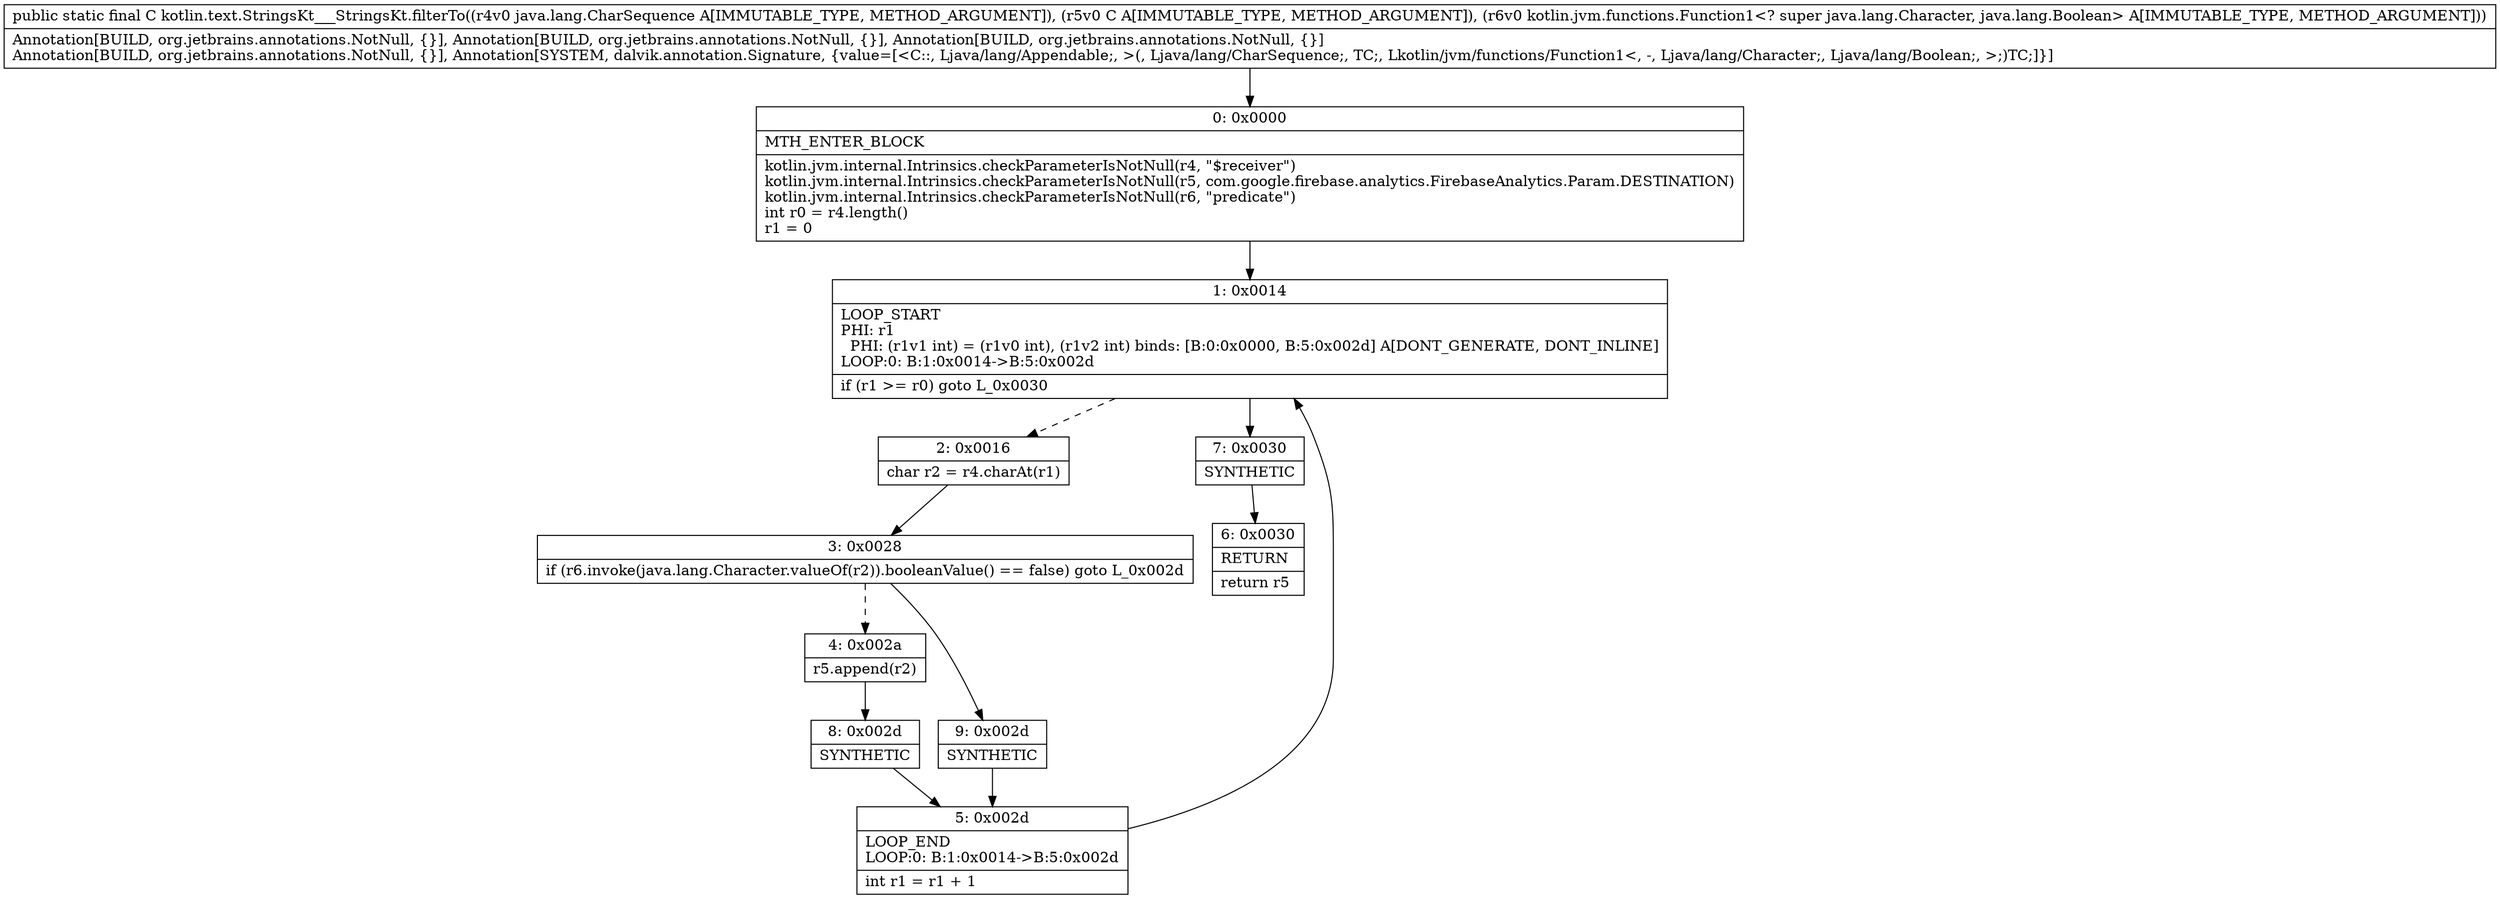 digraph "CFG forkotlin.text.StringsKt___StringsKt.filterTo(Ljava\/lang\/CharSequence;Ljava\/lang\/Appendable;Lkotlin\/jvm\/functions\/Function1;)Ljava\/lang\/Appendable;" {
Node_0 [shape=record,label="{0\:\ 0x0000|MTH_ENTER_BLOCK\l|kotlin.jvm.internal.Intrinsics.checkParameterIsNotNull(r4, \"$receiver\")\lkotlin.jvm.internal.Intrinsics.checkParameterIsNotNull(r5, com.google.firebase.analytics.FirebaseAnalytics.Param.DESTINATION)\lkotlin.jvm.internal.Intrinsics.checkParameterIsNotNull(r6, \"predicate\")\lint r0 = r4.length()\lr1 = 0\l}"];
Node_1 [shape=record,label="{1\:\ 0x0014|LOOP_START\lPHI: r1 \l  PHI: (r1v1 int) = (r1v0 int), (r1v2 int) binds: [B:0:0x0000, B:5:0x002d] A[DONT_GENERATE, DONT_INLINE]\lLOOP:0: B:1:0x0014\-\>B:5:0x002d\l|if (r1 \>= r0) goto L_0x0030\l}"];
Node_2 [shape=record,label="{2\:\ 0x0016|char r2 = r4.charAt(r1)\l}"];
Node_3 [shape=record,label="{3\:\ 0x0028|if (r6.invoke(java.lang.Character.valueOf(r2)).booleanValue() == false) goto L_0x002d\l}"];
Node_4 [shape=record,label="{4\:\ 0x002a|r5.append(r2)\l}"];
Node_5 [shape=record,label="{5\:\ 0x002d|LOOP_END\lLOOP:0: B:1:0x0014\-\>B:5:0x002d\l|int r1 = r1 + 1\l}"];
Node_6 [shape=record,label="{6\:\ 0x0030|RETURN\l|return r5\l}"];
Node_7 [shape=record,label="{7\:\ 0x0030|SYNTHETIC\l}"];
Node_8 [shape=record,label="{8\:\ 0x002d|SYNTHETIC\l}"];
Node_9 [shape=record,label="{9\:\ 0x002d|SYNTHETIC\l}"];
MethodNode[shape=record,label="{public static final C kotlin.text.StringsKt___StringsKt.filterTo((r4v0 java.lang.CharSequence A[IMMUTABLE_TYPE, METHOD_ARGUMENT]), (r5v0 C A[IMMUTABLE_TYPE, METHOD_ARGUMENT]), (r6v0 kotlin.jvm.functions.Function1\<? super java.lang.Character, java.lang.Boolean\> A[IMMUTABLE_TYPE, METHOD_ARGUMENT]))  | Annotation[BUILD, org.jetbrains.annotations.NotNull, \{\}], Annotation[BUILD, org.jetbrains.annotations.NotNull, \{\}], Annotation[BUILD, org.jetbrains.annotations.NotNull, \{\}]\lAnnotation[BUILD, org.jetbrains.annotations.NotNull, \{\}], Annotation[SYSTEM, dalvik.annotation.Signature, \{value=[\<C::, Ljava\/lang\/Appendable;, \>(, Ljava\/lang\/CharSequence;, TC;, Lkotlin\/jvm\/functions\/Function1\<, \-, Ljava\/lang\/Character;, Ljava\/lang\/Boolean;, \>;)TC;]\}]\l}"];
MethodNode -> Node_0;
Node_0 -> Node_1;
Node_1 -> Node_2[style=dashed];
Node_1 -> Node_7;
Node_2 -> Node_3;
Node_3 -> Node_4[style=dashed];
Node_3 -> Node_9;
Node_4 -> Node_8;
Node_5 -> Node_1;
Node_7 -> Node_6;
Node_8 -> Node_5;
Node_9 -> Node_5;
}

